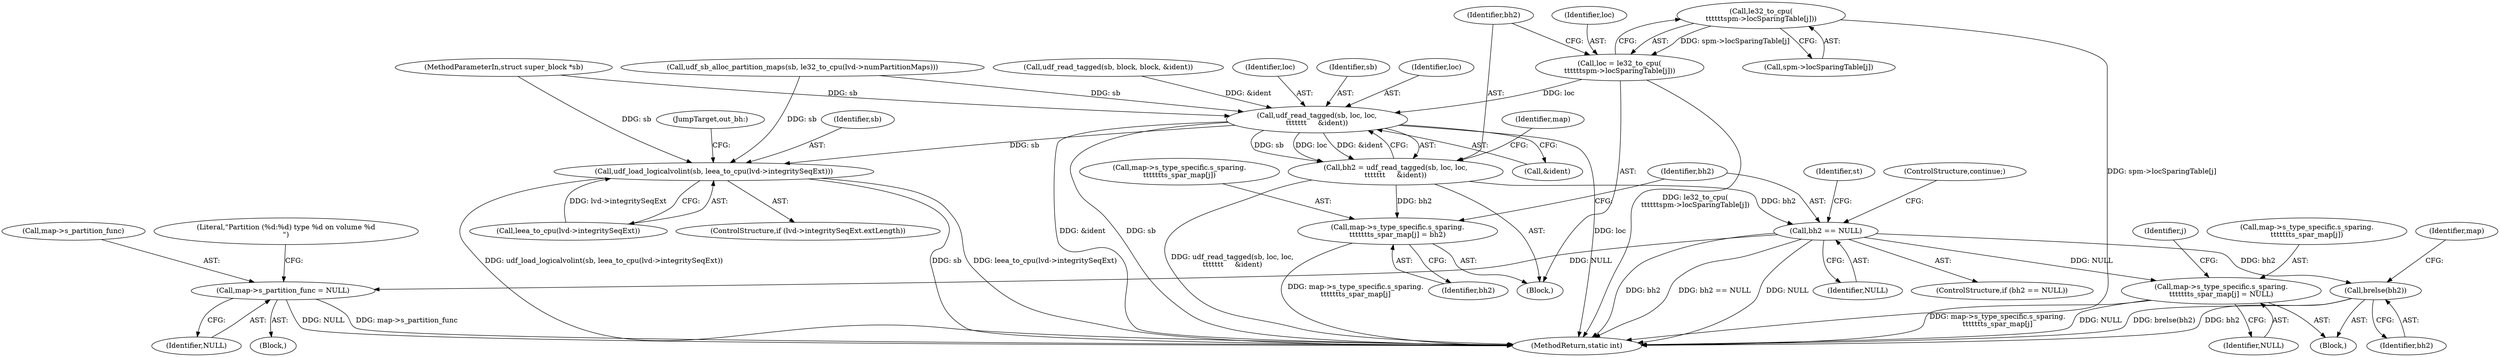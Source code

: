digraph "0_linux_adee11b2085bee90bd8f4f52123ffb07882d6256@array" {
"1000391" [label="(Call,le32_to_cpu(\n\t\t\t\t\t\tspm->locSparingTable[j]))"];
"1000389" [label="(Call,loc = le32_to_cpu(\n\t\t\t\t\t\tspm->locSparingTable[j]))"];
"1000399" [label="(Call,udf_read_tagged(sb, loc, loc,\n\t\t\t\t\t\t\t     &ident))"];
"1000397" [label="(Call,bh2 = udf_read_tagged(sb, loc, loc,\n\t\t\t\t\t\t\t     &ident))"];
"1000405" [label="(Call,map->s_type_specific.s_sparing.\n\t\t\t\t\t\t\ts_spar_map[j] = bh2)"];
"1000417" [label="(Call,bh2 == NULL)"];
"1000269" [label="(Call,map->s_partition_func = NULL)"];
"1000443" [label="(Call,brelse(bh2))"];
"1000445" [label="(Call,map->s_type_specific.s_sparing.\n\t\t\t\t\t\t\ts_spar_map[j] = NULL)"];
"1000680" [label="(Call,udf_load_logicalvolint(sb, leea_to_cpu(lvd->integritySeqExt)))"];
"1000442" [label="(Block,)"];
"1000392" [label="(Call,spm->locSparingTable[j])"];
"1000418" [label="(Identifier,bh2)"];
"1000397" [label="(Call,bh2 = udf_read_tagged(sb, loc, loc,\n\t\t\t\t\t\t\t     &ident))"];
"1000419" [label="(Identifier,NULL)"];
"1000691" [label="(MethodReturn,static int)"];
"1000416" [label="(ControlStructure,if (bh2 == NULL))"];
"1000387" [label="(Block,)"];
"1000400" [label="(Identifier,sb)"];
"1000401" [label="(Identifier,loc)"];
"1000636" [label="(Literal,\"Partition (%d:%d) type %d on volume %d\n\")"];
"1000681" [label="(Identifier,sb)"];
"1000422" [label="(Identifier,st)"];
"1000178" [label="(Call,udf_sb_alloc_partition_maps(sb, le32_to_cpu(lvd->numPartitionMaps)))"];
"1000398" [label="(Identifier,bh2)"];
"1000682" [label="(Call,leea_to_cpu(lvd->integritySeqExt))"];
"1000269" [label="(Call,map->s_partition_func = NULL)"];
"1000410" [label="(Identifier,map)"];
"1000417" [label="(Call,bh2 == NULL)"];
"1000406" [label="(Call,map->s_type_specific.s_sparing.\n\t\t\t\t\t\t\ts_spar_map[j])"];
"1000680" [label="(Call,udf_load_logicalvolint(sb, leea_to_cpu(lvd->integritySeqExt)))"];
"1000386" [label="(Identifier,j)"];
"1000415" [label="(Identifier,bh2)"];
"1000241" [label="(Block,)"];
"1000446" [label="(Call,map->s_type_specific.s_sparing.\n\t\t\t\t\t\t\ts_spar_map[j])"];
"1000405" [label="(Call,map->s_type_specific.s_sparing.\n\t\t\t\t\t\t\ts_spar_map[j] = bh2)"];
"1000125" [label="(Call,udf_read_tagged(sb, block, block, &ident))"];
"1000674" [label="(ControlStructure,if (lvd->integritySeqExt.extLength))"];
"1000399" [label="(Call,udf_read_tagged(sb, loc, loc,\n\t\t\t\t\t\t\t     &ident))"];
"1000390" [label="(Identifier,loc)"];
"1000444" [label="(Identifier,bh2)"];
"1000403" [label="(Call,&ident)"];
"1000420" [label="(ControlStructure,continue;)"];
"1000455" [label="(Identifier,NULL)"];
"1000443" [label="(Call,brelse(bh2))"];
"1000450" [label="(Identifier,map)"];
"1000402" [label="(Identifier,loc)"];
"1000273" [label="(Identifier,NULL)"];
"1000389" [label="(Call,loc = le32_to_cpu(\n\t\t\t\t\t\tspm->locSparingTable[j]))"];
"1000686" [label="(JumpTarget,out_bh:)"];
"1000270" [label="(Call,map->s_partition_func)"];
"1000101" [label="(MethodParameterIn,struct super_block *sb)"];
"1000391" [label="(Call,le32_to_cpu(\n\t\t\t\t\t\tspm->locSparingTable[j]))"];
"1000445" [label="(Call,map->s_type_specific.s_sparing.\n\t\t\t\t\t\t\ts_spar_map[j] = NULL)"];
"1000391" -> "1000389"  [label="AST: "];
"1000391" -> "1000392"  [label="CFG: "];
"1000392" -> "1000391"  [label="AST: "];
"1000389" -> "1000391"  [label="CFG: "];
"1000391" -> "1000691"  [label="DDG: spm->locSparingTable[j]"];
"1000391" -> "1000389"  [label="DDG: spm->locSparingTable[j]"];
"1000389" -> "1000387"  [label="AST: "];
"1000390" -> "1000389"  [label="AST: "];
"1000398" -> "1000389"  [label="CFG: "];
"1000389" -> "1000691"  [label="DDG: le32_to_cpu(\n\t\t\t\t\t\tspm->locSparingTable[j])"];
"1000389" -> "1000399"  [label="DDG: loc"];
"1000399" -> "1000397"  [label="AST: "];
"1000399" -> "1000403"  [label="CFG: "];
"1000400" -> "1000399"  [label="AST: "];
"1000401" -> "1000399"  [label="AST: "];
"1000402" -> "1000399"  [label="AST: "];
"1000403" -> "1000399"  [label="AST: "];
"1000397" -> "1000399"  [label="CFG: "];
"1000399" -> "1000691"  [label="DDG: loc"];
"1000399" -> "1000691"  [label="DDG: &ident"];
"1000399" -> "1000691"  [label="DDG: sb"];
"1000399" -> "1000397"  [label="DDG: sb"];
"1000399" -> "1000397"  [label="DDG: loc"];
"1000399" -> "1000397"  [label="DDG: &ident"];
"1000178" -> "1000399"  [label="DDG: sb"];
"1000101" -> "1000399"  [label="DDG: sb"];
"1000125" -> "1000399"  [label="DDG: &ident"];
"1000399" -> "1000680"  [label="DDG: sb"];
"1000397" -> "1000387"  [label="AST: "];
"1000398" -> "1000397"  [label="AST: "];
"1000410" -> "1000397"  [label="CFG: "];
"1000397" -> "1000691"  [label="DDG: udf_read_tagged(sb, loc, loc,\n\t\t\t\t\t\t\t     &ident)"];
"1000397" -> "1000405"  [label="DDG: bh2"];
"1000397" -> "1000417"  [label="DDG: bh2"];
"1000405" -> "1000387"  [label="AST: "];
"1000405" -> "1000415"  [label="CFG: "];
"1000406" -> "1000405"  [label="AST: "];
"1000415" -> "1000405"  [label="AST: "];
"1000418" -> "1000405"  [label="CFG: "];
"1000405" -> "1000691"  [label="DDG: map->s_type_specific.s_sparing.\n\t\t\t\t\t\t\ts_spar_map[j]"];
"1000417" -> "1000416"  [label="AST: "];
"1000417" -> "1000419"  [label="CFG: "];
"1000418" -> "1000417"  [label="AST: "];
"1000419" -> "1000417"  [label="AST: "];
"1000420" -> "1000417"  [label="CFG: "];
"1000422" -> "1000417"  [label="CFG: "];
"1000417" -> "1000691"  [label="DDG: bh2"];
"1000417" -> "1000691"  [label="DDG: bh2 == NULL"];
"1000417" -> "1000691"  [label="DDG: NULL"];
"1000417" -> "1000269"  [label="DDG: NULL"];
"1000417" -> "1000443"  [label="DDG: bh2"];
"1000417" -> "1000445"  [label="DDG: NULL"];
"1000269" -> "1000241"  [label="AST: "];
"1000269" -> "1000273"  [label="CFG: "];
"1000270" -> "1000269"  [label="AST: "];
"1000273" -> "1000269"  [label="AST: "];
"1000636" -> "1000269"  [label="CFG: "];
"1000269" -> "1000691"  [label="DDG: NULL"];
"1000269" -> "1000691"  [label="DDG: map->s_partition_func"];
"1000443" -> "1000442"  [label="AST: "];
"1000443" -> "1000444"  [label="CFG: "];
"1000444" -> "1000443"  [label="AST: "];
"1000450" -> "1000443"  [label="CFG: "];
"1000443" -> "1000691"  [label="DDG: brelse(bh2)"];
"1000443" -> "1000691"  [label="DDG: bh2"];
"1000445" -> "1000442"  [label="AST: "];
"1000445" -> "1000455"  [label="CFG: "];
"1000446" -> "1000445"  [label="AST: "];
"1000455" -> "1000445"  [label="AST: "];
"1000386" -> "1000445"  [label="CFG: "];
"1000445" -> "1000691"  [label="DDG: NULL"];
"1000445" -> "1000691"  [label="DDG: map->s_type_specific.s_sparing.\n\t\t\t\t\t\t\ts_spar_map[j]"];
"1000680" -> "1000674"  [label="AST: "];
"1000680" -> "1000682"  [label="CFG: "];
"1000681" -> "1000680"  [label="AST: "];
"1000682" -> "1000680"  [label="AST: "];
"1000686" -> "1000680"  [label="CFG: "];
"1000680" -> "1000691"  [label="DDG: sb"];
"1000680" -> "1000691"  [label="DDG: leea_to_cpu(lvd->integritySeqExt)"];
"1000680" -> "1000691"  [label="DDG: udf_load_logicalvolint(sb, leea_to_cpu(lvd->integritySeqExt))"];
"1000178" -> "1000680"  [label="DDG: sb"];
"1000101" -> "1000680"  [label="DDG: sb"];
"1000682" -> "1000680"  [label="DDG: lvd->integritySeqExt"];
}
